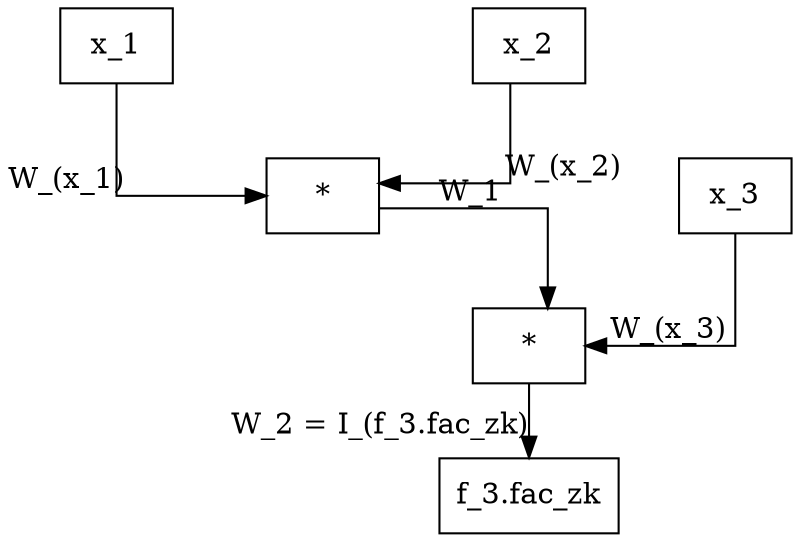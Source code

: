 digraph PAPER3FUC {
	graph [center=true,
		forcelabels=true,
		nodesep=2.0,
		splines=ortho
	];
	n1	[label=x_1,
		shape=box];
	n5	[label="*",
		shape=box];
	n1 -> n5	[xlabel="W_(x_1)"];
	n2	[label=x_2,
		shape=box];
	n2 -> n5	[xlabel="W_(x_2)"];
	n3	[label=x_3,
		shape=box];
	n6	[label="*",
		shape=box];
	n3 -> n6	[xlabel="W_(x_3)"];
	n4	[label="f_3.fac_zk",
		shape=box];
	n5 -> n6	[xlabel=W_1];
	n6 -> n4	[xlabel="W_2 = I_(f_3.fac_zk)"];
}
